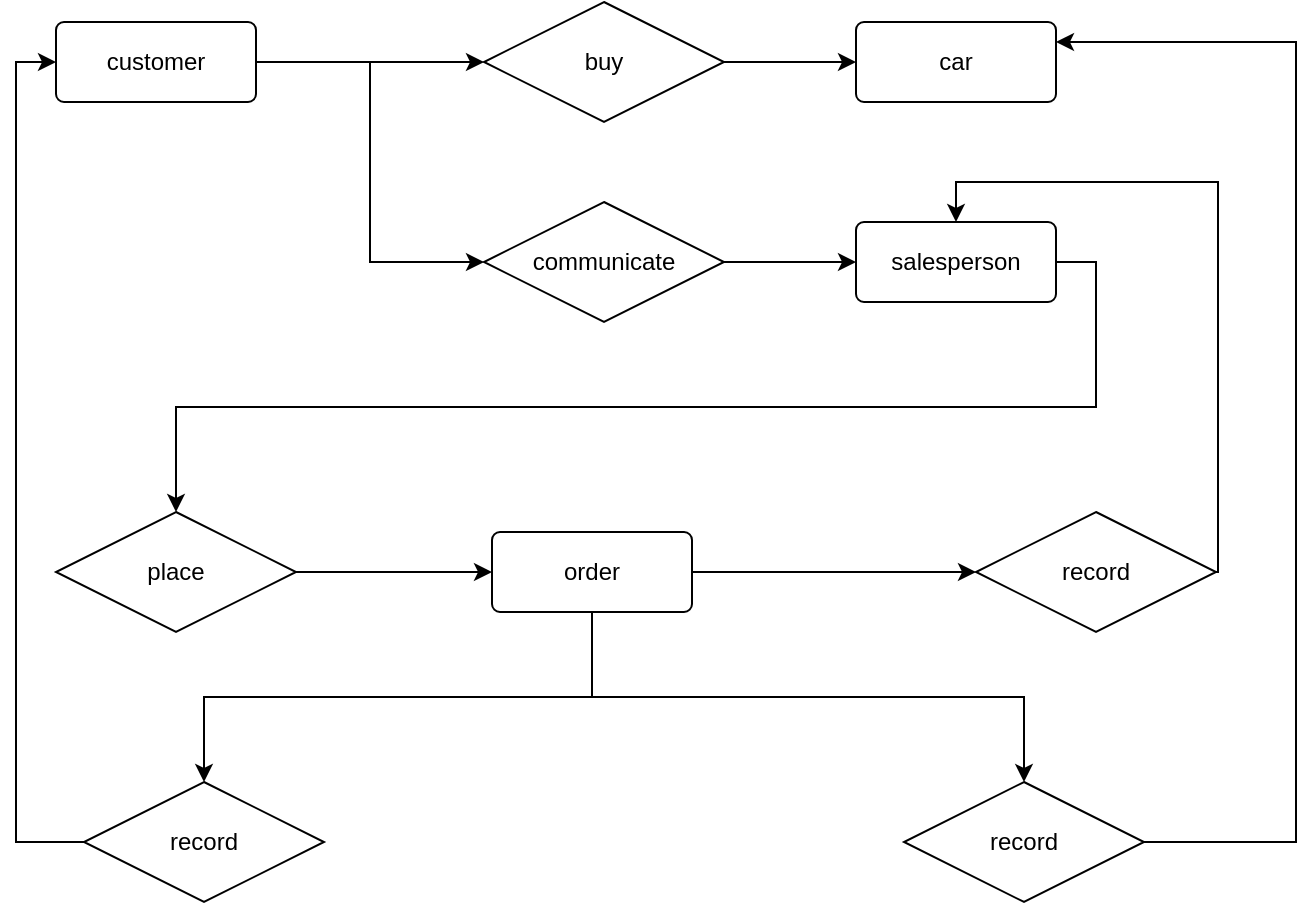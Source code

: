 <mxfile version="24.7.8" pages="3">
  <diagram name="1st lvl" id="fV7p21Fh0qMXdlayGbae">
    <mxGraphModel dx="941" dy="644" grid="1" gridSize="10" guides="1" tooltips="1" connect="1" arrows="1" fold="1" page="1" pageScale="1" pageWidth="827" pageHeight="1169" math="0" shadow="0">
      <root>
        <mxCell id="1jgaH-1HSvVors0ccB15-0" />
        <mxCell id="1jgaH-1HSvVors0ccB15-1" parent="1jgaH-1HSvVors0ccB15-0" />
        <mxCell id="1jgaH-1HSvVors0ccB15-2" style="edgeStyle=orthogonalEdgeStyle;rounded=0;orthogonalLoop=1;jettySize=auto;html=1;" edge="1" parent="1jgaH-1HSvVors0ccB15-1" source="1jgaH-1HSvVors0ccB15-4" target="1jgaH-1HSvVors0ccB15-7">
          <mxGeometry relative="1" as="geometry" />
        </mxCell>
        <mxCell id="1jgaH-1HSvVors0ccB15-3" style="edgeStyle=orthogonalEdgeStyle;rounded=0;orthogonalLoop=1;jettySize=auto;html=1;entryX=0;entryY=0.5;entryDx=0;entryDy=0;" edge="1" parent="1jgaH-1HSvVors0ccB15-1" source="1jgaH-1HSvVors0ccB15-4" target="1jgaH-1HSvVors0ccB15-11">
          <mxGeometry relative="1" as="geometry" />
        </mxCell>
        <mxCell id="1jgaH-1HSvVors0ccB15-4" value="customer" style="rounded=1;arcSize=10;whiteSpace=wrap;html=1;align=center;" vertex="1" parent="1jgaH-1HSvVors0ccB15-1">
          <mxGeometry x="140" y="340" width="100" height="40" as="geometry" />
        </mxCell>
        <mxCell id="1jgaH-1HSvVors0ccB15-5" value="car" style="rounded=1;arcSize=10;whiteSpace=wrap;html=1;align=center;" vertex="1" parent="1jgaH-1HSvVors0ccB15-1">
          <mxGeometry x="540" y="340" width="100" height="40" as="geometry" />
        </mxCell>
        <mxCell id="1jgaH-1HSvVors0ccB15-6" style="edgeStyle=orthogonalEdgeStyle;rounded=0;orthogonalLoop=1;jettySize=auto;html=1;entryX=0;entryY=0.5;entryDx=0;entryDy=0;" edge="1" parent="1jgaH-1HSvVors0ccB15-1" source="1jgaH-1HSvVors0ccB15-7" target="1jgaH-1HSvVors0ccB15-5">
          <mxGeometry relative="1" as="geometry" />
        </mxCell>
        <mxCell id="1jgaH-1HSvVors0ccB15-7" value="buy" style="shape=rhombus;perimeter=rhombusPerimeter;whiteSpace=wrap;html=1;align=center;" vertex="1" parent="1jgaH-1HSvVors0ccB15-1">
          <mxGeometry x="354" y="330" width="120" height="60" as="geometry" />
        </mxCell>
        <mxCell id="1jgaH-1HSvVors0ccB15-8" style="edgeStyle=orthogonalEdgeStyle;rounded=0;orthogonalLoop=1;jettySize=auto;html=1;exitX=1;exitY=0.5;exitDx=0;exitDy=0;" edge="1" parent="1jgaH-1HSvVors0ccB15-1" source="1jgaH-1HSvVors0ccB15-9" target="1jgaH-1HSvVors0ccB15-17">
          <mxGeometry relative="1" as="geometry" />
        </mxCell>
        <mxCell id="1jgaH-1HSvVors0ccB15-9" value="salesperson" style="rounded=1;arcSize=10;whiteSpace=wrap;html=1;align=center;" vertex="1" parent="1jgaH-1HSvVors0ccB15-1">
          <mxGeometry x="540" y="440" width="100" height="40" as="geometry" />
        </mxCell>
        <mxCell id="1jgaH-1HSvVors0ccB15-10" style="edgeStyle=orthogonalEdgeStyle;rounded=0;orthogonalLoop=1;jettySize=auto;html=1;entryX=0;entryY=0.5;entryDx=0;entryDy=0;" edge="1" parent="1jgaH-1HSvVors0ccB15-1" source="1jgaH-1HSvVors0ccB15-11" target="1jgaH-1HSvVors0ccB15-9">
          <mxGeometry relative="1" as="geometry" />
        </mxCell>
        <mxCell id="1jgaH-1HSvVors0ccB15-11" value="communicate" style="shape=rhombus;perimeter=rhombusPerimeter;whiteSpace=wrap;html=1;align=center;" vertex="1" parent="1jgaH-1HSvVors0ccB15-1">
          <mxGeometry x="354" y="430" width="120" height="60" as="geometry" />
        </mxCell>
        <mxCell id="1jgaH-1HSvVors0ccB15-12" style="edgeStyle=orthogonalEdgeStyle;rounded=0;orthogonalLoop=1;jettySize=auto;html=1;exitX=0.5;exitY=1;exitDx=0;exitDy=0;entryX=0.5;entryY=0;entryDx=0;entryDy=0;" edge="1" parent="1jgaH-1HSvVors0ccB15-1" source="1jgaH-1HSvVors0ccB15-15" target="1jgaH-1HSvVors0ccB15-20">
          <mxGeometry relative="1" as="geometry" />
        </mxCell>
        <mxCell id="1jgaH-1HSvVors0ccB15-14" style="edgeStyle=orthogonalEdgeStyle;rounded=0;orthogonalLoop=1;jettySize=auto;html=1;exitX=0.5;exitY=1;exitDx=0;exitDy=0;entryX=0.5;entryY=0;entryDx=0;entryDy=0;" edge="1" parent="1jgaH-1HSvVors0ccB15-1" source="1jgaH-1HSvVors0ccB15-15" target="1jgaH-1HSvVors0ccB15-26">
          <mxGeometry relative="1" as="geometry" />
        </mxCell>
        <mxCell id="3bwLxVEyVi2H6bwSOKyf-3" style="edgeStyle=orthogonalEdgeStyle;rounded=0;orthogonalLoop=1;jettySize=auto;html=1;entryX=0;entryY=0.5;entryDx=0;entryDy=0;" edge="1" parent="1jgaH-1HSvVors0ccB15-1" source="1jgaH-1HSvVors0ccB15-15" target="1jgaH-1HSvVors0ccB15-23">
          <mxGeometry relative="1" as="geometry" />
        </mxCell>
        <mxCell id="1jgaH-1HSvVors0ccB15-15" value="order" style="rounded=1;arcSize=10;whiteSpace=wrap;html=1;align=center;" vertex="1" parent="1jgaH-1HSvVors0ccB15-1">
          <mxGeometry x="358" y="595" width="100" height="40" as="geometry" />
        </mxCell>
        <mxCell id="1jgaH-1HSvVors0ccB15-16" style="edgeStyle=orthogonalEdgeStyle;rounded=0;orthogonalLoop=1;jettySize=auto;html=1;entryX=0;entryY=0.5;entryDx=0;entryDy=0;" edge="1" parent="1jgaH-1HSvVors0ccB15-1" source="1jgaH-1HSvVors0ccB15-17" target="1jgaH-1HSvVors0ccB15-15">
          <mxGeometry relative="1" as="geometry" />
        </mxCell>
        <mxCell id="1jgaH-1HSvVors0ccB15-17" value="place" style="shape=rhombus;perimeter=rhombusPerimeter;whiteSpace=wrap;html=1;align=center;" vertex="1" parent="1jgaH-1HSvVors0ccB15-1">
          <mxGeometry x="140" y="585" width="120" height="60" as="geometry" />
        </mxCell>
        <mxCell id="3bwLxVEyVi2H6bwSOKyf-1" style="edgeStyle=orthogonalEdgeStyle;rounded=0;orthogonalLoop=1;jettySize=auto;html=1;entryX=1;entryY=0.25;entryDx=0;entryDy=0;" edge="1" parent="1jgaH-1HSvVors0ccB15-1" source="1jgaH-1HSvVors0ccB15-20" target="1jgaH-1HSvVors0ccB15-5">
          <mxGeometry relative="1" as="geometry">
            <Array as="points">
              <mxPoint x="760" y="750" />
              <mxPoint x="760" y="350" />
            </Array>
          </mxGeometry>
        </mxCell>
        <mxCell id="1jgaH-1HSvVors0ccB15-20" value="record" style="shape=rhombus;perimeter=rhombusPerimeter;whiteSpace=wrap;html=1;align=center;" vertex="1" parent="1jgaH-1HSvVors0ccB15-1">
          <mxGeometry x="564" y="720" width="120" height="60" as="geometry" />
        </mxCell>
        <mxCell id="3bwLxVEyVi2H6bwSOKyf-4" style="edgeStyle=orthogonalEdgeStyle;rounded=0;orthogonalLoop=1;jettySize=auto;html=1;entryX=0.5;entryY=0;entryDx=0;entryDy=0;" edge="1" parent="1jgaH-1HSvVors0ccB15-1" source="1jgaH-1HSvVors0ccB15-23" target="1jgaH-1HSvVors0ccB15-9">
          <mxGeometry relative="1" as="geometry">
            <mxPoint x="590" y="420" as="targetPoint" />
            <Array as="points">
              <mxPoint x="721" y="615" />
              <mxPoint x="721" y="420" />
              <mxPoint x="590" y="420" />
            </Array>
          </mxGeometry>
        </mxCell>
        <mxCell id="1jgaH-1HSvVors0ccB15-23" value="record" style="shape=rhombus;perimeter=rhombusPerimeter;whiteSpace=wrap;html=1;align=center;" vertex="1" parent="1jgaH-1HSvVors0ccB15-1">
          <mxGeometry x="600" y="585" width="120" height="60" as="geometry" />
        </mxCell>
        <mxCell id="3bwLxVEyVi2H6bwSOKyf-0" style="edgeStyle=orthogonalEdgeStyle;rounded=0;orthogonalLoop=1;jettySize=auto;html=1;entryX=0;entryY=0.5;entryDx=0;entryDy=0;" edge="1" parent="1jgaH-1HSvVors0ccB15-1" source="1jgaH-1HSvVors0ccB15-26" target="1jgaH-1HSvVors0ccB15-4">
          <mxGeometry relative="1" as="geometry">
            <Array as="points">
              <mxPoint x="120" y="750" />
              <mxPoint x="120" y="360" />
            </Array>
          </mxGeometry>
        </mxCell>
        <mxCell id="1jgaH-1HSvVors0ccB15-26" value="record" style="shape=rhombus;perimeter=rhombusPerimeter;whiteSpace=wrap;html=1;align=center;" vertex="1" parent="1jgaH-1HSvVors0ccB15-1">
          <mxGeometry x="154" y="720" width="120" height="60" as="geometry" />
        </mxCell>
      </root>
    </mxGraphModel>
  </diagram>
  <diagram name="2nd lvl" id="VWU4CYWl6KBwu-L2XYzZ">
    <mxGraphModel dx="941" dy="644" grid="1" gridSize="10" guides="1" tooltips="1" connect="1" arrows="1" fold="1" page="1" pageScale="1" pageWidth="827" pageHeight="1169" math="0" shadow="0">
      <root>
        <mxCell id="Ecc5poJ_UEWupQNu-JYc-0" />
        <mxCell id="Ecc5poJ_UEWupQNu-JYc-1" parent="Ecc5poJ_UEWupQNu-JYc-0" />
        <mxCell id="Ecc5poJ_UEWupQNu-JYc-4" value="customer" style="rounded=1;arcSize=10;whiteSpace=wrap;html=1;align=center;" vertex="1" parent="Ecc5poJ_UEWupQNu-JYc-1">
          <mxGeometry x="160" y="300" width="100" height="40" as="geometry" />
        </mxCell>
        <mxCell id="Ecc5poJ_UEWupQNu-JYc-5" value="car" style="rounded=1;arcSize=10;whiteSpace=wrap;html=1;align=center;" vertex="1" parent="Ecc5poJ_UEWupQNu-JYc-1">
          <mxGeometry x="10" y="300" width="100" height="40" as="geometry" />
        </mxCell>
        <mxCell id="Ecc5poJ_UEWupQNu-JYc-9" value="salesperson" style="rounded=1;arcSize=10;whiteSpace=wrap;html=1;align=center;" vertex="1" parent="Ecc5poJ_UEWupQNu-JYc-1">
          <mxGeometry x="310" y="300" width="100" height="40" as="geometry" />
        </mxCell>
        <mxCell id="Ecc5poJ_UEWupQNu-JYc-12" style="rounded=0;orthogonalLoop=1;jettySize=auto;html=1;exitX=0;exitY=1;exitDx=0;exitDy=0;entryX=0.642;entryY=0.15;entryDx=0;entryDy=0;orthogonal=1;startArrow=classic;startFill=1;endArrow=none;endFill=0;entryPerimeter=0;" edge="1" parent="Ecc5poJ_UEWupQNu-JYc-1" source="Ecc5poJ_UEWupQNu-JYc-15" target="Ecc5poJ_UEWupQNu-JYc-19">
          <mxGeometry relative="1" as="geometry" />
        </mxCell>
        <mxCell id="quN1gDrHXVPbEIEdKjlg-2" value="many" style="edgeLabel;html=1;align=center;verticalAlign=middle;resizable=0;points=[];" vertex="1" connectable="0" parent="Ecc5poJ_UEWupQNu-JYc-12">
          <mxGeometry x="0.116" relative="1" as="geometry">
            <mxPoint y="1" as="offset" />
          </mxGeometry>
        </mxCell>
        <mxCell id="Ecc5poJ_UEWupQNu-JYc-13" style="rounded=0;orthogonalLoop=1;jettySize=auto;html=1;exitX=0.5;exitY=1;exitDx=0;exitDy=0;entryX=0.5;entryY=0;entryDx=0;entryDy=0;orthogonal=1;startArrow=classic;startFill=1;endArrow=none;endFill=0;" edge="1" parent="Ecc5poJ_UEWupQNu-JYc-1" source="Ecc5poJ_UEWupQNu-JYc-15" target="Ecc5poJ_UEWupQNu-JYc-23">
          <mxGeometry relative="1" as="geometry" />
        </mxCell>
        <mxCell id="quN1gDrHXVPbEIEdKjlg-3" value="many" style="edgeLabel;html=1;align=center;verticalAlign=middle;resizable=0;points=[];" vertex="1" connectable="0" parent="Ecc5poJ_UEWupQNu-JYc-13">
          <mxGeometry x="0.32" relative="1" as="geometry">
            <mxPoint as="offset" />
          </mxGeometry>
        </mxCell>
        <mxCell id="Ecc5poJ_UEWupQNu-JYc-14" style="rounded=0;orthogonalLoop=1;jettySize=auto;html=1;orthogonal=1;entryX=0.367;entryY=0.192;entryDx=0;entryDy=0;startArrow=classic;startFill=1;endArrow=none;endFill=0;exitX=1;exitY=1;exitDx=0;exitDy=0;entryPerimeter=0;" edge="1" parent="Ecc5poJ_UEWupQNu-JYc-1" source="Ecc5poJ_UEWupQNu-JYc-15" target="Ecc5poJ_UEWupQNu-JYc-21">
          <mxGeometry relative="1" as="geometry">
            <mxPoint x="210" y="40" as="sourcePoint" />
            <mxPoint x="348.049" y="150.976" as="targetPoint" />
          </mxGeometry>
        </mxCell>
        <mxCell id="quN1gDrHXVPbEIEdKjlg-4" value="many" style="edgeLabel;html=1;align=center;verticalAlign=middle;resizable=0;points=[];" vertex="1" connectable="0" parent="Ecc5poJ_UEWupQNu-JYc-14">
          <mxGeometry x="0.106" y="-1" relative="1" as="geometry">
            <mxPoint as="offset" />
          </mxGeometry>
        </mxCell>
        <mxCell id="Ecc5poJ_UEWupQNu-JYc-15" value="order" style="rounded=1;arcSize=10;whiteSpace=wrap;html=1;align=center;" vertex="1" parent="Ecc5poJ_UEWupQNu-JYc-1">
          <mxGeometry x="160" width="100" height="40" as="geometry" />
        </mxCell>
        <mxCell id="ryqg93WlinJcjOyPLCq8-1" style="edgeStyle=orthogonalEdgeStyle;rounded=0;orthogonalLoop=1;jettySize=auto;html=1;entryX=0.5;entryY=0;entryDx=0;entryDy=0;startArrow=classic;startFill=1;endArrow=none;endFill=0;" edge="1" parent="Ecc5poJ_UEWupQNu-JYc-1" source="Ecc5poJ_UEWupQNu-JYc-19" target="Ecc5poJ_UEWupQNu-JYc-5">
          <mxGeometry relative="1" as="geometry" />
        </mxCell>
        <mxCell id="quN1gDrHXVPbEIEdKjlg-5" value="0" style="edgeLabel;html=1;align=center;verticalAlign=middle;resizable=0;points=[];" vertex="1" connectable="0" parent="ryqg93WlinJcjOyPLCq8-1">
          <mxGeometry x="0.14" relative="1" as="geometry">
            <mxPoint as="offset" />
          </mxGeometry>
        </mxCell>
        <mxCell id="Ecc5poJ_UEWupQNu-JYc-19" value="recorded by" style="shape=rhombus;perimeter=rhombusPerimeter;whiteSpace=wrap;html=1;align=center;" vertex="1" parent="Ecc5poJ_UEWupQNu-JYc-1">
          <mxGeometry y="140" width="120" height="60" as="geometry" />
        </mxCell>
        <mxCell id="Ecc5poJ_UEWupQNu-JYc-20" style="edgeStyle=orthogonalEdgeStyle;rounded=0;orthogonalLoop=1;jettySize=auto;html=1;entryX=0.5;entryY=0;entryDx=0;entryDy=0;noEdgeStyle=1;orthogonal=1;startArrow=classic;startFill=1;endArrow=none;endFill=0;" edge="1" parent="Ecc5poJ_UEWupQNu-JYc-1" source="Ecc5poJ_UEWupQNu-JYc-21" target="Ecc5poJ_UEWupQNu-JYc-9">
          <mxGeometry relative="1" as="geometry">
            <mxPoint x="590" y="420" as="targetPoint" />
            <Array as="points">
              <mxPoint x="360" y="212" />
              <mxPoint x="360" y="288" />
            </Array>
          </mxGeometry>
        </mxCell>
        <mxCell id="quN1gDrHXVPbEIEdKjlg-7" value="0" style="edgeLabel;html=1;align=center;verticalAlign=middle;resizable=0;points=[];" vertex="1" connectable="0" parent="Ecc5poJ_UEWupQNu-JYc-20">
          <mxGeometry x="0.12" relative="1" as="geometry">
            <mxPoint as="offset" />
          </mxGeometry>
        </mxCell>
        <mxCell id="Ecc5poJ_UEWupQNu-JYc-21" value="recorded by" style="shape=rhombus;perimeter=rhombusPerimeter;whiteSpace=wrap;html=1;align=center;" vertex="1" parent="Ecc5poJ_UEWupQNu-JYc-1">
          <mxGeometry x="300" y="140" width="120" height="60" as="geometry" />
        </mxCell>
        <mxCell id="ryqg93WlinJcjOyPLCq8-0" style="edgeStyle=orthogonalEdgeStyle;rounded=0;orthogonalLoop=1;jettySize=auto;html=1;entryX=0.5;entryY=0;entryDx=0;entryDy=0;startArrow=classic;startFill=1;endArrow=none;endFill=0;" edge="1" parent="Ecc5poJ_UEWupQNu-JYc-1" source="Ecc5poJ_UEWupQNu-JYc-23" target="Ecc5poJ_UEWupQNu-JYc-4">
          <mxGeometry relative="1" as="geometry" />
        </mxCell>
        <mxCell id="quN1gDrHXVPbEIEdKjlg-10" value="1" style="edgeLabel;html=1;align=center;verticalAlign=middle;resizable=0;points=[];" vertex="1" connectable="0" parent="ryqg93WlinJcjOyPLCq8-0">
          <mxGeometry x="0.12" y="-1" relative="1" as="geometry">
            <mxPoint as="offset" />
          </mxGeometry>
        </mxCell>
        <mxCell id="Ecc5poJ_UEWupQNu-JYc-23" value="recorded by" style="shape=rhombus;perimeter=rhombusPerimeter;whiteSpace=wrap;html=1;align=center;" vertex="1" parent="Ecc5poJ_UEWupQNu-JYc-1">
          <mxGeometry x="150" y="140" width="120" height="60" as="geometry" />
        </mxCell>
      </root>
    </mxGraphModel>
  </diagram>
  <diagram name="3rd lvl" id="PI55053hh7Sb6xvipYFh">
    <mxGraphModel dx="941" dy="644" grid="1" gridSize="10" guides="1" tooltips="1" connect="1" arrows="1" fold="1" page="1" pageScale="1" pageWidth="827" pageHeight="1169" math="0" shadow="0">
      <root>
        <mxCell id="F1d5favxkejGPYbdULqx-0" />
        <mxCell id="F1d5favxkejGPYbdULqx-1" parent="F1d5favxkejGPYbdULqx-0" />
        <mxCell id="F1d5favxkejGPYbdULqx-2" value="customer" style="rounded=1;arcSize=10;whiteSpace=wrap;html=1;align=center;" parent="F1d5favxkejGPYbdULqx-1" vertex="1">
          <mxGeometry x="364" y="390" width="100" height="40" as="geometry" />
        </mxCell>
        <mxCell id="F1d5favxkejGPYbdULqx-3" value="car" style="rounded=1;arcSize=10;whiteSpace=wrap;html=1;align=center;" parent="F1d5favxkejGPYbdULqx-1" vertex="1">
          <mxGeometry x="80" y="280" width="100" height="40" as="geometry" />
        </mxCell>
        <mxCell id="F1d5favxkejGPYbdULqx-4" value="salesperson" style="rounded=1;arcSize=10;whiteSpace=wrap;html=1;align=center;" parent="F1d5favxkejGPYbdULqx-1" vertex="1">
          <mxGeometry x="650" y="310" width="100" height="40" as="geometry" />
        </mxCell>
        <mxCell id="F1d5favxkejGPYbdULqx-5" style="rounded=0;orthogonalLoop=1;jettySize=auto;html=1;exitX=0;exitY=0.5;exitDx=0;exitDy=0;entryX=1;entryY=0.5;entryDx=0;entryDy=0;orthogonal=1;startArrow=classic;startFill=1;endArrow=none;endFill=0;" parent="F1d5favxkejGPYbdULqx-1" source="F1d5favxkejGPYbdULqx-11" target="F1d5favxkejGPYbdULqx-14" edge="1">
          <mxGeometry relative="1" as="geometry" />
        </mxCell>
        <mxCell id="F1d5favxkejGPYbdULqx-6" value="many" style="edgeLabel;html=1;align=center;verticalAlign=middle;resizable=0;points=[];" parent="F1d5favxkejGPYbdULqx-5" vertex="1" connectable="0">
          <mxGeometry x="0.116" relative="1" as="geometry">
            <mxPoint y="1" as="offset" />
          </mxGeometry>
        </mxCell>
        <mxCell id="F1d5favxkejGPYbdULqx-7" style="rounded=0;orthogonalLoop=1;jettySize=auto;html=1;exitX=0.5;exitY=1;exitDx=0;exitDy=0;entryX=0.5;entryY=0;entryDx=0;entryDy=0;orthogonal=1;startArrow=classic;startFill=1;endArrow=none;endFill=0;" parent="F1d5favxkejGPYbdULqx-1" source="F1d5favxkejGPYbdULqx-11" target="F1d5favxkejGPYbdULqx-20" edge="1">
          <mxGeometry relative="1" as="geometry" />
        </mxCell>
        <mxCell id="F1d5favxkejGPYbdULqx-8" value="many" style="edgeLabel;html=1;align=center;verticalAlign=middle;resizable=0;points=[];" parent="F1d5favxkejGPYbdULqx-7" vertex="1" connectable="0">
          <mxGeometry x="0.32" relative="1" as="geometry">
            <mxPoint as="offset" />
          </mxGeometry>
        </mxCell>
        <mxCell id="F1d5favxkejGPYbdULqx-9" style="rounded=0;orthogonalLoop=1;jettySize=auto;html=1;orthogonal=1;entryX=0;entryY=0.5;entryDx=0;entryDy=0;startArrow=classic;startFill=1;endArrow=none;endFill=0;exitX=1;exitY=0.5;exitDx=0;exitDy=0;" parent="F1d5favxkejGPYbdULqx-1" source="F1d5favxkejGPYbdULqx-11" target="F1d5favxkejGPYbdULqx-17" edge="1">
          <mxGeometry relative="1" as="geometry">
            <mxPoint x="414" y="130" as="sourcePoint" />
            <mxPoint x="552.049" y="240.976" as="targetPoint" />
          </mxGeometry>
        </mxCell>
        <mxCell id="F1d5favxkejGPYbdULqx-10" value="many" style="edgeLabel;html=1;align=center;verticalAlign=middle;resizable=0;points=[];" parent="F1d5favxkejGPYbdULqx-9" vertex="1" connectable="0">
          <mxGeometry x="0.106" y="-1" relative="1" as="geometry">
            <mxPoint as="offset" />
          </mxGeometry>
        </mxCell>
        <mxCell id="F1d5favxkejGPYbdULqx-11" value="order" style="rounded=1;arcSize=10;whiteSpace=wrap;html=1;align=center;" parent="F1d5favxkejGPYbdULqx-1" vertex="1">
          <mxGeometry x="364" y="90" width="100" height="40" as="geometry" />
        </mxCell>
        <mxCell id="F1d5favxkejGPYbdULqx-12" style="rounded=0;orthogonalLoop=1;jettySize=auto;html=1;entryX=0.5;entryY=0;entryDx=0;entryDy=0;startArrow=classic;startFill=1;endArrow=none;endFill=0;" parent="F1d5favxkejGPYbdULqx-1" source="F1d5favxkejGPYbdULqx-14" target="F1d5favxkejGPYbdULqx-3" edge="1">
          <mxGeometry relative="1" as="geometry" />
        </mxCell>
        <mxCell id="F1d5favxkejGPYbdULqx-13" value="0" style="edgeLabel;html=1;align=center;verticalAlign=middle;resizable=0;points=[];" parent="F1d5favxkejGPYbdULqx-12" vertex="1" connectable="0">
          <mxGeometry x="0.14" relative="1" as="geometry">
            <mxPoint as="offset" />
          </mxGeometry>
        </mxCell>
        <mxCell id="F1d5favxkejGPYbdULqx-14" value="recorded by" style="shape=rhombus;perimeter=rhombusPerimeter;whiteSpace=wrap;html=1;align=center;" parent="F1d5favxkejGPYbdULqx-1" vertex="1">
          <mxGeometry x="70" y="80" width="120" height="60" as="geometry" />
        </mxCell>
        <mxCell id="F1d5favxkejGPYbdULqx-15" style="rounded=0;orthogonalLoop=1;jettySize=auto;html=1;entryX=0.5;entryY=0;entryDx=0;entryDy=0;orthogonal=1;startArrow=classic;startFill=1;endArrow=none;endFill=0;exitX=0.5;exitY=1;exitDx=0;exitDy=0;" parent="F1d5favxkejGPYbdULqx-1" source="F1d5favxkejGPYbdULqx-17" target="F1d5favxkejGPYbdULqx-4" edge="1">
          <mxGeometry relative="1" as="geometry">
            <mxPoint x="794" y="510" as="targetPoint" />
          </mxGeometry>
        </mxCell>
        <mxCell id="F1d5favxkejGPYbdULqx-16" value="0" style="edgeLabel;html=1;align=center;verticalAlign=middle;resizable=0;points=[];" parent="F1d5favxkejGPYbdULqx-15" vertex="1" connectable="0">
          <mxGeometry x="0.12" relative="1" as="geometry">
            <mxPoint as="offset" />
          </mxGeometry>
        </mxCell>
        <mxCell id="F1d5favxkejGPYbdULqx-17" value="recorded by" style="shape=rhombus;perimeter=rhombusPerimeter;whiteSpace=wrap;html=1;align=center;" parent="F1d5favxkejGPYbdULqx-1" vertex="1">
          <mxGeometry x="640" y="80" width="120" height="60" as="geometry" />
        </mxCell>
        <mxCell id="F1d5favxkejGPYbdULqx-18" style="edgeStyle=orthogonalEdgeStyle;rounded=0;orthogonalLoop=1;jettySize=auto;html=1;entryX=0.5;entryY=0;entryDx=0;entryDy=0;startArrow=classic;startFill=1;endArrow=none;endFill=0;" parent="F1d5favxkejGPYbdULqx-1" source="F1d5favxkejGPYbdULqx-20" target="F1d5favxkejGPYbdULqx-2" edge="1">
          <mxGeometry relative="1" as="geometry" />
        </mxCell>
        <mxCell id="F1d5favxkejGPYbdULqx-19" value="1" style="edgeLabel;html=1;align=center;verticalAlign=middle;resizable=0;points=[];" parent="F1d5favxkejGPYbdULqx-18" vertex="1" connectable="0">
          <mxGeometry x="0.12" y="-1" relative="1" as="geometry">
            <mxPoint as="offset" />
          </mxGeometry>
        </mxCell>
        <mxCell id="F1d5favxkejGPYbdULqx-20" value="recorded by" style="shape=rhombus;perimeter=rhombusPerimeter;whiteSpace=wrap;html=1;align=center;" parent="F1d5favxkejGPYbdULqx-1" vertex="1">
          <mxGeometry x="354" y="210" width="120" height="60" as="geometry" />
        </mxCell>
        <mxCell id="ZhGlJenMWPkE7H8Xbh6P-5" style="edgeStyle=none;rounded=0;orthogonalLoop=1;jettySize=auto;html=1;" parent="F1d5favxkejGPYbdULqx-1" source="ZhGlJenMWPkE7H8Xbh6P-0" target="F1d5favxkejGPYbdULqx-3" edge="1">
          <mxGeometry relative="1" as="geometry" />
        </mxCell>
        <mxCell id="ZhGlJenMWPkE7H8Xbh6P-0" value="model" style="ellipse;whiteSpace=wrap;html=1;align=center;" parent="F1d5favxkejGPYbdULqx-1" vertex="1">
          <mxGeometry x="140" y="380" width="100" height="40" as="geometry" />
        </mxCell>
        <mxCell id="ZhGlJenMWPkE7H8Xbh6P-3" style="edgeStyle=none;rounded=0;orthogonalLoop=1;jettySize=auto;html=1;entryX=0.25;entryY=1;entryDx=0;entryDy=0;" parent="F1d5favxkejGPYbdULqx-1" source="ZhGlJenMWPkE7H8Xbh6P-1" target="F1d5favxkejGPYbdULqx-3" edge="1">
          <mxGeometry relative="1" as="geometry">
            <mxPoint x="230" y="440" as="targetPoint" />
          </mxGeometry>
        </mxCell>
        <mxCell id="ZhGlJenMWPkE7H8Xbh6P-1" value="make" style="ellipse;whiteSpace=wrap;html=1;align=center;" parent="F1d5favxkejGPYbdULqx-1" vertex="1">
          <mxGeometry x="20" y="390" width="100" height="40" as="geometry" />
        </mxCell>
        <mxCell id="ZhGlJenMWPkE7H8Xbh6P-16" style="edgeStyle=none;rounded=0;orthogonalLoop=1;jettySize=auto;html=1;entryX=0;entryY=1;entryDx=0;entryDy=0;" parent="F1d5favxkejGPYbdULqx-1" source="ZhGlJenMWPkE7H8Xbh6P-7" target="F1d5favxkejGPYbdULqx-2" edge="1">
          <mxGeometry relative="1" as="geometry" />
        </mxCell>
        <mxCell id="ZhGlJenMWPkE7H8Xbh6P-7" value="town" style="ellipse;whiteSpace=wrap;html=1;align=center;" parent="F1d5favxkejGPYbdULqx-1" vertex="1">
          <mxGeometry x="220" y="480" width="100" height="40" as="geometry" />
        </mxCell>
        <mxCell id="ZhGlJenMWPkE7H8Xbh6P-15" style="edgeStyle=none;rounded=0;orthogonalLoop=1;jettySize=auto;html=1;entryX=0;entryY=0;entryDx=0;entryDy=0;" parent="F1d5favxkejGPYbdULqx-1" source="ZhGlJenMWPkE7H8Xbh6P-9" target="F1d5favxkejGPYbdULqx-2" edge="1">
          <mxGeometry relative="1" as="geometry" />
        </mxCell>
        <mxCell id="ZhGlJenMWPkE7H8Xbh6P-9" value="customer adress" style="ellipse;whiteSpace=wrap;html=1;align=center;" parent="F1d5favxkejGPYbdULqx-1" vertex="1">
          <mxGeometry x="230" y="320" width="114" height="40" as="geometry" />
        </mxCell>
        <mxCell id="ZhGlJenMWPkE7H8Xbh6P-18" style="edgeStyle=none;rounded=0;orthogonalLoop=1;jettySize=auto;html=1;entryX=1;entryY=1;entryDx=0;entryDy=0;" parent="F1d5favxkejGPYbdULqx-1" source="ZhGlJenMWPkE7H8Xbh6P-11" target="F1d5favxkejGPYbdULqx-2" edge="1">
          <mxGeometry relative="1" as="geometry" />
        </mxCell>
        <mxCell id="ZhGlJenMWPkE7H8Xbh6P-11" value="telephone number" style="ellipse;whiteSpace=wrap;html=1;align=center;" parent="F1d5favxkejGPYbdULqx-1" vertex="1">
          <mxGeometry x="510" y="480" width="110" height="40" as="geometry" />
        </mxCell>
        <mxCell id="ZhGlJenMWPkE7H8Xbh6P-17" style="edgeStyle=none;rounded=0;orthogonalLoop=1;jettySize=auto;html=1;entryX=0.5;entryY=1;entryDx=0;entryDy=0;" parent="F1d5favxkejGPYbdULqx-1" source="ZhGlJenMWPkE7H8Xbh6P-13" target="F1d5favxkejGPYbdULqx-2" edge="1">
          <mxGeometry relative="1" as="geometry" />
        </mxCell>
        <mxCell id="ZhGlJenMWPkE7H8Xbh6P-13" value="postcode" style="ellipse;whiteSpace=wrap;html=1;align=center;" parent="F1d5favxkejGPYbdULqx-1" vertex="1">
          <mxGeometry x="364" y="480" width="100" height="40" as="geometry" />
        </mxCell>
        <mxCell id="ZhGlJenMWPkE7H8Xbh6P-20" style="edgeStyle=none;rounded=0;orthogonalLoop=1;jettySize=auto;html=1;entryX=1;entryY=0;entryDx=0;entryDy=0;" parent="F1d5favxkejGPYbdULqx-1" source="ZhGlJenMWPkE7H8Xbh6P-19" target="F1d5favxkejGPYbdULqx-2" edge="1">
          <mxGeometry relative="1" as="geometry" />
        </mxCell>
        <mxCell id="ZhGlJenMWPkE7H8Xbh6P-19" value="customer name" style="ellipse;whiteSpace=wrap;html=1;align=center;" parent="F1d5favxkejGPYbdULqx-1" vertex="1">
          <mxGeometry x="474" y="320" width="110" height="40" as="geometry" />
        </mxCell>
        <mxCell id="ZhGlJenMWPkE7H8Xbh6P-28" style="edgeStyle=none;rounded=0;orthogonalLoop=1;jettySize=auto;html=1;entryX=1;entryY=1;entryDx=0;entryDy=0;" parent="F1d5favxkejGPYbdULqx-1" source="ZhGlJenMWPkE7H8Xbh6P-21" target="F1d5favxkejGPYbdULqx-4" edge="1">
          <mxGeometry relative="1" as="geometry" />
        </mxCell>
        <mxCell id="ZhGlJenMWPkE7H8Xbh6P-21" value="basic salary" style="ellipse;whiteSpace=wrap;html=1;align=center;" parent="F1d5favxkejGPYbdULqx-1" vertex="1">
          <mxGeometry x="800" y="350" width="110" height="40" as="geometry" />
        </mxCell>
        <mxCell id="ZhGlJenMWPkE7H8Xbh6P-30" style="edgeStyle=none;rounded=0;orthogonalLoop=1;jettySize=auto;html=1;entryX=1;entryY=0;entryDx=0;entryDy=0;" parent="F1d5favxkejGPYbdULqx-1" source="ZhGlJenMWPkE7H8Xbh6P-22" target="F1d5favxkejGPYbdULqx-4" edge="1">
          <mxGeometry relative="1" as="geometry" />
        </mxCell>
        <mxCell id="ZhGlJenMWPkE7H8Xbh6P-22" value="commission rate" style="ellipse;whiteSpace=wrap;html=1;align=center;" parent="F1d5favxkejGPYbdULqx-1" vertex="1">
          <mxGeometry x="780" y="250" width="120" height="50" as="geometry" />
        </mxCell>
        <mxCell id="ZhGlJenMWPkE7H8Xbh6P-27" style="edgeStyle=none;rounded=0;orthogonalLoop=1;jettySize=auto;html=1;entryX=0.5;entryY=1;entryDx=0;entryDy=0;" parent="F1d5favxkejGPYbdULqx-1" source="ZhGlJenMWPkE7H8Xbh6P-23" target="F1d5favxkejGPYbdULqx-4" edge="1">
          <mxGeometry relative="1" as="geometry" />
        </mxCell>
        <mxCell id="ZhGlJenMWPkE7H8Xbh6P-23" value="start date" style="ellipse;whiteSpace=wrap;html=1;align=center;" parent="F1d5favxkejGPYbdULqx-1" vertex="1">
          <mxGeometry x="690" y="410" width="110" height="40" as="geometry" />
        </mxCell>
        <mxCell id="ZhGlJenMWPkE7H8Xbh6P-26" style="edgeStyle=none;rounded=0;orthogonalLoop=1;jettySize=auto;html=1;entryX=0;entryY=1;entryDx=0;entryDy=0;" parent="F1d5favxkejGPYbdULqx-1" source="ZhGlJenMWPkE7H8Xbh6P-24" target="F1d5favxkejGPYbdULqx-4" edge="1">
          <mxGeometry relative="1" as="geometry" />
        </mxCell>
        <mxCell id="ZhGlJenMWPkE7H8Xbh6P-24" value="staff name" style="ellipse;whiteSpace=wrap;html=1;align=center;" parent="F1d5favxkejGPYbdULqx-1" vertex="1">
          <mxGeometry x="560" y="410" width="110" height="40" as="geometry" />
        </mxCell>
        <mxCell id="ZhGlJenMWPkE7H8Xbh6P-35" style="edgeStyle=none;rounded=0;orthogonalLoop=1;jettySize=auto;html=1;entryX=0;entryY=0;entryDx=0;entryDy=0;" parent="F1d5favxkejGPYbdULqx-1" source="ZhGlJenMWPkE7H8Xbh6P-31" target="F1d5favxkejGPYbdULqx-11" edge="1">
          <mxGeometry relative="1" as="geometry" />
        </mxCell>
        <mxCell id="ZhGlJenMWPkE7H8Xbh6P-31" value="registration number" style="ellipse;whiteSpace=wrap;html=1;align=center;" parent="F1d5favxkejGPYbdULqx-1" vertex="1">
          <mxGeometry x="180" y="20" width="120" height="50" as="geometry" />
        </mxCell>
        <mxCell id="ZhGlJenMWPkE7H8Xbh6P-36" style="edgeStyle=none;rounded=0;orthogonalLoop=1;jettySize=auto;html=1;entryX=0.5;entryY=0;entryDx=0;entryDy=0;" parent="F1d5favxkejGPYbdULqx-1" source="ZhGlJenMWPkE7H8Xbh6P-32" target="F1d5favxkejGPYbdULqx-11" edge="1">
          <mxGeometry relative="1" as="geometry" />
        </mxCell>
        <mxCell id="ZhGlJenMWPkE7H8Xbh6P-32" value="date registered" style="ellipse;whiteSpace=wrap;html=1;align=center;" parent="F1d5favxkejGPYbdULqx-1" vertex="1">
          <mxGeometry x="354" y="20" width="120" height="50" as="geometry" />
        </mxCell>
        <mxCell id="ZhGlJenMWPkE7H8Xbh6P-37" style="edgeStyle=none;rounded=0;orthogonalLoop=1;jettySize=auto;html=1;entryX=1;entryY=0;entryDx=0;entryDy=0;" parent="F1d5favxkejGPYbdULqx-1" source="ZhGlJenMWPkE7H8Xbh6P-33" target="F1d5favxkejGPYbdULqx-11" edge="1">
          <mxGeometry relative="1" as="geometry" />
        </mxCell>
        <mxCell id="ZhGlJenMWPkE7H8Xbh6P-33" value="price" style="ellipse;whiteSpace=wrap;html=1;align=center;" parent="F1d5favxkejGPYbdULqx-1" vertex="1">
          <mxGeometry x="530" y="20" width="120" height="50" as="geometry" />
        </mxCell>
      </root>
    </mxGraphModel>
  </diagram>
</mxfile>
